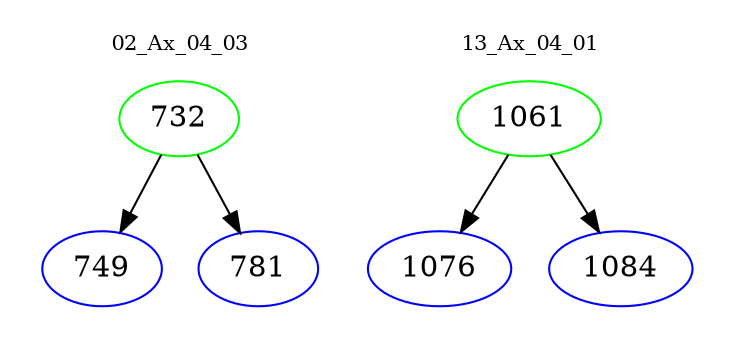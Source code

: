 digraph{
subgraph cluster_0 {
color = white
label = "02_Ax_04_03";
fontsize=10;
T0_732 [label="732", color="green"]
T0_732 -> T0_749 [color="black"]
T0_749 [label="749", color="blue"]
T0_732 -> T0_781 [color="black"]
T0_781 [label="781", color="blue"]
}
subgraph cluster_1 {
color = white
label = "13_Ax_04_01";
fontsize=10;
T1_1061 [label="1061", color="green"]
T1_1061 -> T1_1076 [color="black"]
T1_1076 [label="1076", color="blue"]
T1_1061 -> T1_1084 [color="black"]
T1_1084 [label="1084", color="blue"]
}
}
